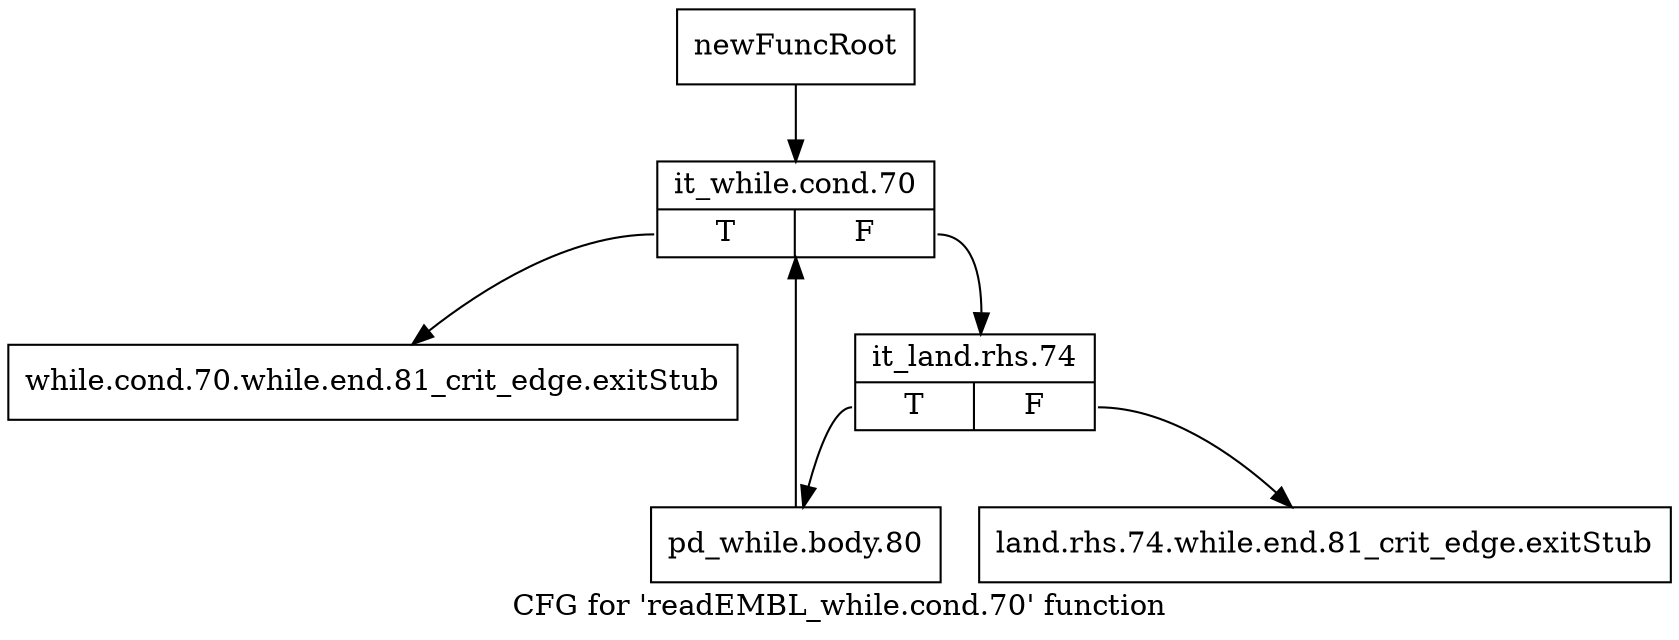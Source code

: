 digraph "CFG for 'readEMBL_while.cond.70' function" {
	label="CFG for 'readEMBL_while.cond.70' function";

	Node0x32d0c90 [shape=record,label="{newFuncRoot}"];
	Node0x32d0c90 -> Node0x32d9850;
	Node0x32d97b0 [shape=record,label="{while.cond.70.while.end.81_crit_edge.exitStub}"];
	Node0x32d9800 [shape=record,label="{land.rhs.74.while.end.81_crit_edge.exitStub}"];
	Node0x32d9850 [shape=record,label="{it_while.cond.70|{<s0>T|<s1>F}}"];
	Node0x32d9850:s0 -> Node0x32d97b0;
	Node0x32d9850:s1 -> Node0x32d98a0;
	Node0x32d98a0 [shape=record,label="{it_land.rhs.74|{<s0>T|<s1>F}}"];
	Node0x32d98a0:s0 -> Node0x32d98f0;
	Node0x32d98a0:s1 -> Node0x32d9800;
	Node0x32d98f0 [shape=record,label="{pd_while.body.80}"];
	Node0x32d98f0 -> Node0x32d9850;
}
